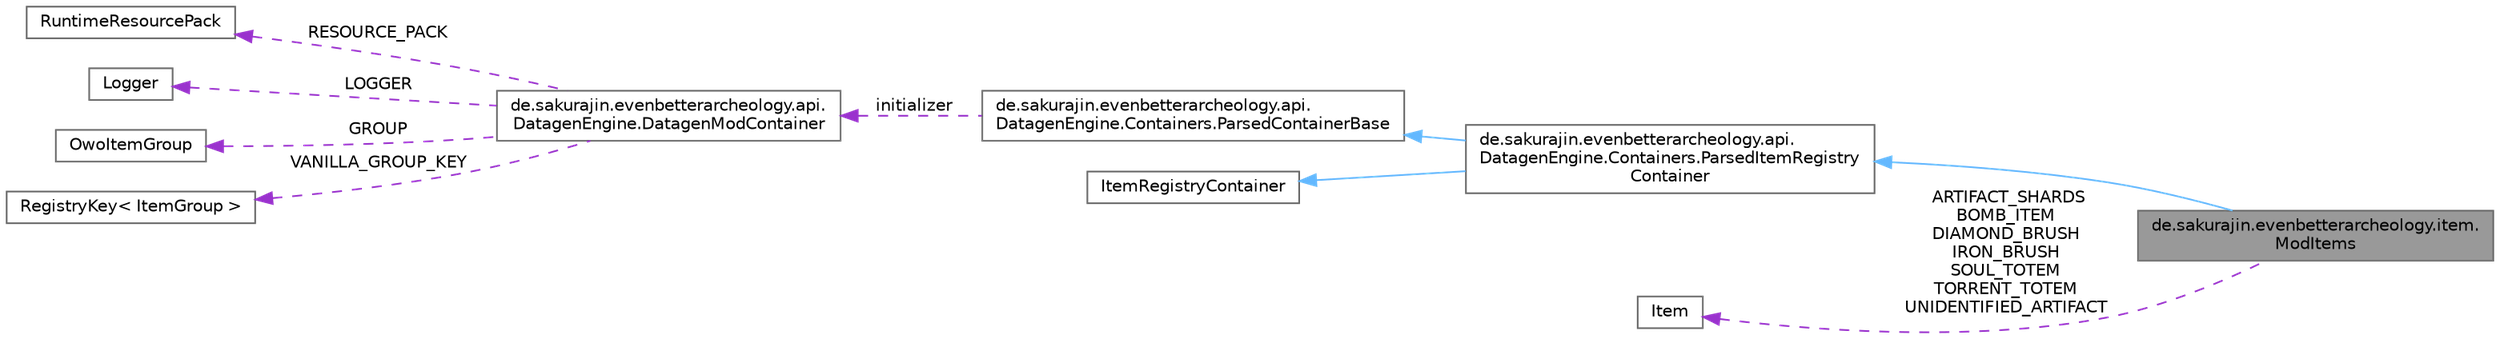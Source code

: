 digraph "de.sakurajin.evenbetterarcheology.item.ModItems"
{
 // LATEX_PDF_SIZE
  bgcolor="transparent";
  edge [fontname=Helvetica,fontsize=10,labelfontname=Helvetica,labelfontsize=10];
  node [fontname=Helvetica,fontsize=10,shape=box,height=0.2,width=0.4];
  rankdir="LR";
  Node1 [label="de.sakurajin.evenbetterarcheology.item.\lModItems",height=0.2,width=0.4,color="gray40", fillcolor="grey60", style="filled", fontcolor="black",tooltip=" "];
  Node2 -> Node1 [dir="back",color="steelblue1",style="solid"];
  Node2 [label="de.sakurajin.evenbetterarcheology.api.\lDatagenEngine.Containers.ParsedItemRegistry\lContainer",height=0.2,width=0.4,color="gray40", fillcolor="white", style="filled",URL="$classde_1_1sakurajin_1_1evenbetterarcheology_1_1api_1_1DatagenEngine_1_1Containers_1_1ParsedItemRegistryContainer.html",tooltip="A ParsedItemRegistryContainer is a Item Registry Container that works with the DatagenAPI."];
  Node3 -> Node2 [dir="back",color="steelblue1",style="solid"];
  Node3 [label="de.sakurajin.evenbetterarcheology.api.\lDatagenEngine.Containers.ParsedContainerBase",height=0.2,width=0.4,color="gray40", fillcolor="white", style="filled",URL="$classde_1_1sakurajin_1_1evenbetterarcheology_1_1api_1_1DatagenEngine_1_1Containers_1_1ParsedContainerBase.html",tooltip="The base class to automatically parse all items and blocks in a class."];
  Node4 -> Node3 [dir="back",color="darkorchid3",style="dashed",label=" initializer" ];
  Node4 [label="de.sakurajin.evenbetterarcheology.api.\lDatagenEngine.DatagenModContainer",height=0.2,width=0.4,color="gray40", fillcolor="white", style="filled",URL="$classde_1_1sakurajin_1_1evenbetterarcheology_1_1api_1_1DatagenEngine_1_1DatagenModContainer.html",tooltip=" "];
  Node5 -> Node4 [dir="back",color="darkorchid3",style="dashed",label=" RESOURCE_PACK" ];
  Node5 [label="RuntimeResourcePack",height=0.2,width=0.4,color="gray40", fillcolor="white", style="filled",tooltip=" "];
  Node6 -> Node4 [dir="back",color="darkorchid3",style="dashed",label=" LOGGER" ];
  Node6 [label="Logger",height=0.2,width=0.4,color="gray40", fillcolor="white", style="filled",tooltip=" "];
  Node7 -> Node4 [dir="back",color="darkorchid3",style="dashed",label=" GROUP" ];
  Node7 [label="OwoItemGroup",height=0.2,width=0.4,color="gray40", fillcolor="white", style="filled",tooltip=" "];
  Node8 -> Node4 [dir="back",color="darkorchid3",style="dashed",label=" VANILLA_GROUP_KEY" ];
  Node8 [label="RegistryKey\< ItemGroup \>",height=0.2,width=0.4,color="gray40", fillcolor="white", style="filled",tooltip=" "];
  Node9 -> Node2 [dir="back",color="steelblue1",style="solid"];
  Node9 [label="ItemRegistryContainer",height=0.2,width=0.4,color="gray40", fillcolor="white", style="filled",tooltip=" "];
  Node10 -> Node1 [dir="back",color="darkorchid3",style="dashed",label=" ARTIFACT_SHARDS\nBOMB_ITEM\nDIAMOND_BRUSH\nIRON_BRUSH\nSOUL_TOTEM\nTORRENT_TOTEM\nUNIDENTIFIED_ARTIFACT" ];
  Node10 [label="Item",height=0.2,width=0.4,color="gray40", fillcolor="white", style="filled",tooltip=" "];
}
